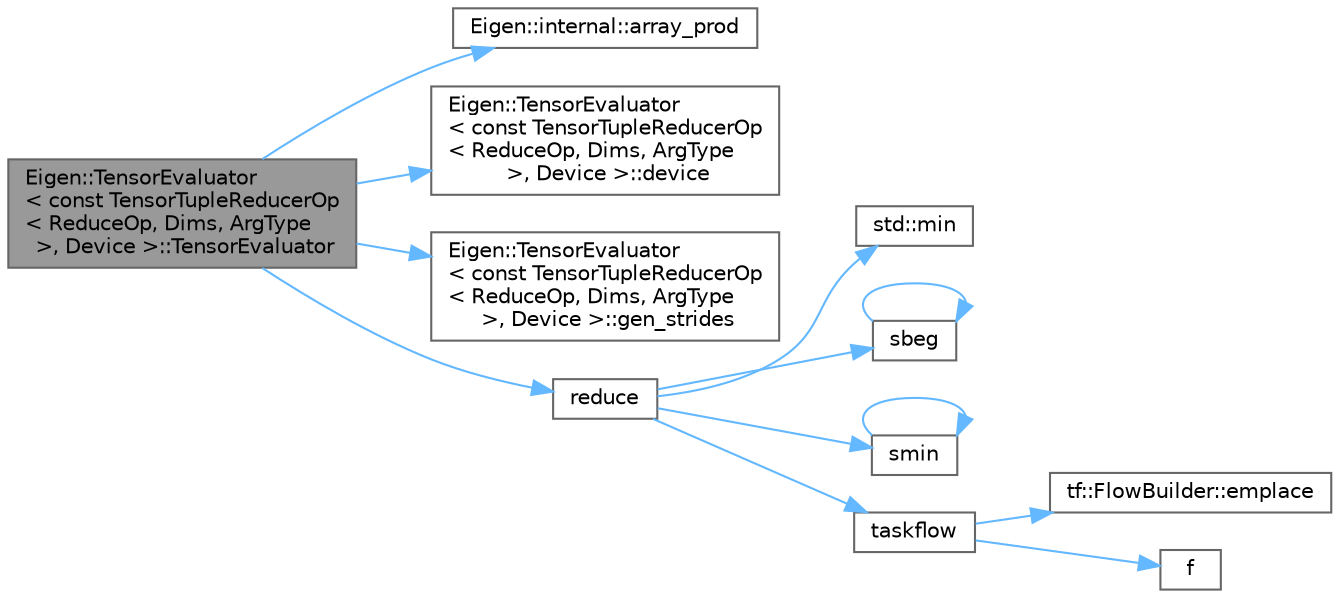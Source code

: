 digraph "Eigen::TensorEvaluator&lt; const TensorTupleReducerOp&lt; ReduceOp, Dims, ArgType &gt;, Device &gt;::TensorEvaluator"
{
 // LATEX_PDF_SIZE
  bgcolor="transparent";
  edge [fontname=Helvetica,fontsize=10,labelfontname=Helvetica,labelfontsize=10];
  node [fontname=Helvetica,fontsize=10,shape=box,height=0.2,width=0.4];
  rankdir="LR";
  Node1 [id="Node000001",label="Eigen::TensorEvaluator\l\< const TensorTupleReducerOp\l\< ReduceOp, Dims, ArgType\l \>, Device \>::TensorEvaluator",height=0.2,width=0.4,color="gray40", fillcolor="grey60", style="filled", fontcolor="black",tooltip=" "];
  Node1 -> Node2 [id="edge13_Node000001_Node000002",color="steelblue1",style="solid",tooltip=" "];
  Node2 [id="Node000002",label="Eigen::internal::array_prod",height=0.2,width=0.4,color="grey40", fillcolor="white", style="filled",URL="$namespace_eigen_1_1internal.html#a3b99e338d92a91c8b3f89d32d0ca2c39",tooltip=" "];
  Node1 -> Node3 [id="edge14_Node000001_Node000003",color="steelblue1",style="solid",tooltip=" "];
  Node3 [id="Node000003",label="Eigen::TensorEvaluator\l\< const TensorTupleReducerOp\l\< ReduceOp, Dims, ArgType\l \>, Device \>::device",height=0.2,width=0.4,color="grey40", fillcolor="white", style="filled",URL="$struct_eigen_1_1_tensor_evaluator.html#aa1eb26b743a6cafedceb567036276d4e",tooltip=" "];
  Node1 -> Node4 [id="edge15_Node000001_Node000004",color="steelblue1",style="solid",tooltip=" "];
  Node4 [id="Node000004",label="Eigen::TensorEvaluator\l\< const TensorTupleReducerOp\l\< ReduceOp, Dims, ArgType\l \>, Device \>::gen_strides",height=0.2,width=0.4,color="grey40", fillcolor="white", style="filled",URL="$struct_eigen_1_1_tensor_evaluator_3_01const_01_tensor_tuple_reducer_op_3_01_reduce_op_00_01_dimsa9704c68eb01932857866cfd0005279c.html#adfa73a479d81d9e3d612e7ca3b8f2367",tooltip=" "];
  Node1 -> Node5 [id="edge16_Node000001_Node000005",color="steelblue1",style="solid",tooltip=" "];
  Node5 [id="Node000005",label="reduce",height=0.2,width=0.4,color="grey40", fillcolor="white", style="filled",URL="$parallel__reduce_8cpp.html#a8daa97b415aeb7997134ab56ca3bc31e",tooltip=" "];
  Node5 -> Node6 [id="edge17_Node000005_Node000006",color="steelblue1",style="solid",tooltip=" "];
  Node6 [id="Node000006",label="std::min",height=0.2,width=0.4,color="grey40", fillcolor="white", style="filled",URL="$namespacestd.html#ac7b9885417769949d76890454b6d072e",tooltip=" "];
  Node5 -> Node7 [id="edge18_Node000005_Node000007",color="steelblue1",style="solid",tooltip=" "];
  Node7 [id="Node000007",label="sbeg",height=0.2,width=0.4,color="grey40", fillcolor="white", style="filled",URL="$sblat2_8f.html#ae8dcec14d494d9b300b6f77135d6d071",tooltip=" "];
  Node7 -> Node7 [id="edge19_Node000007_Node000007",color="steelblue1",style="solid",tooltip=" "];
  Node5 -> Node8 [id="edge20_Node000005_Node000008",color="steelblue1",style="solid",tooltip=" "];
  Node8 [id="Node000008",label="smin",height=0.2,width=0.4,color="grey40", fillcolor="white", style="filled",URL="$bench_2btl_2libs_2_b_l_a_s_2blas_8h.html#ab9fffdb4300484297ae45aa6ccb204fe",tooltip=" "];
  Node8 -> Node8 [id="edge21_Node000008_Node000008",color="steelblue1",style="solid",tooltip=" "];
  Node5 -> Node9 [id="edge22_Node000005_Node000009",color="steelblue1",style="solid",tooltip=" "];
  Node9 [id="Node000009",label="taskflow",height=0.2,width=0.4,color="grey40", fillcolor="white", style="filled",URL="$sandbox_2jacobi_2taskflow_8cpp.html#a47af48e377b7c0ac855c12acd5b69b1e",tooltip=" "];
  Node9 -> Node10 [id="edge23_Node000009_Node000010",color="steelblue1",style="solid",tooltip=" "];
  Node10 [id="Node000010",label="tf::FlowBuilder::emplace",height=0.2,width=0.4,color="grey40", fillcolor="white", style="filled",URL="$classtf_1_1_flow_builder.html#a60d7a666cab71ecfa3010b2efb0d6b57",tooltip="creates a static task"];
  Node9 -> Node11 [id="edge24_Node000009_Node000011",color="steelblue1",style="solid",tooltip=" "];
  Node11 [id="Node000011",label="f",height=0.2,width=0.4,color="grey40", fillcolor="white", style="filled",URL="$cxx11__tensor__map_8cpp.html#a7f507fea02198f6cb81c86640c7b1a4e",tooltip=" "];
}

